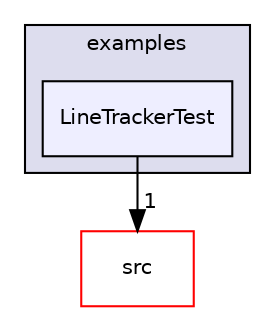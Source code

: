 digraph "examples/LineTrackerTest" {
  compound=true
  node [ fontsize="10", fontname="Helvetica"];
  edge [ labelfontsize="10", labelfontname="Helvetica"];
  subgraph clusterdir_d28a4824dc47e487b107a5db32ef43c4 {
    graph [ bgcolor="#ddddee", pencolor="black", label="examples" fontname="Helvetica", fontsize="10", URL="dir_d28a4824dc47e487b107a5db32ef43c4.html"]
  dir_9920a6083f7671fd0ab26ac2c477fe6f [shape=box, label="LineTrackerTest", style="filled", fillcolor="#eeeeff", pencolor="black", URL="dir_9920a6083f7671fd0ab26ac2c477fe6f.html"];
  }
  dir_68267d1309a1af8e8297ef4c3efbcdba [shape=box label="src" fillcolor="white" style="filled" color="red" URL="dir_68267d1309a1af8e8297ef4c3efbcdba.html"];
  dir_9920a6083f7671fd0ab26ac2c477fe6f->dir_68267d1309a1af8e8297ef4c3efbcdba [headlabel="1", labeldistance=1.5 headhref="dir_000005_000013.html"];
}
